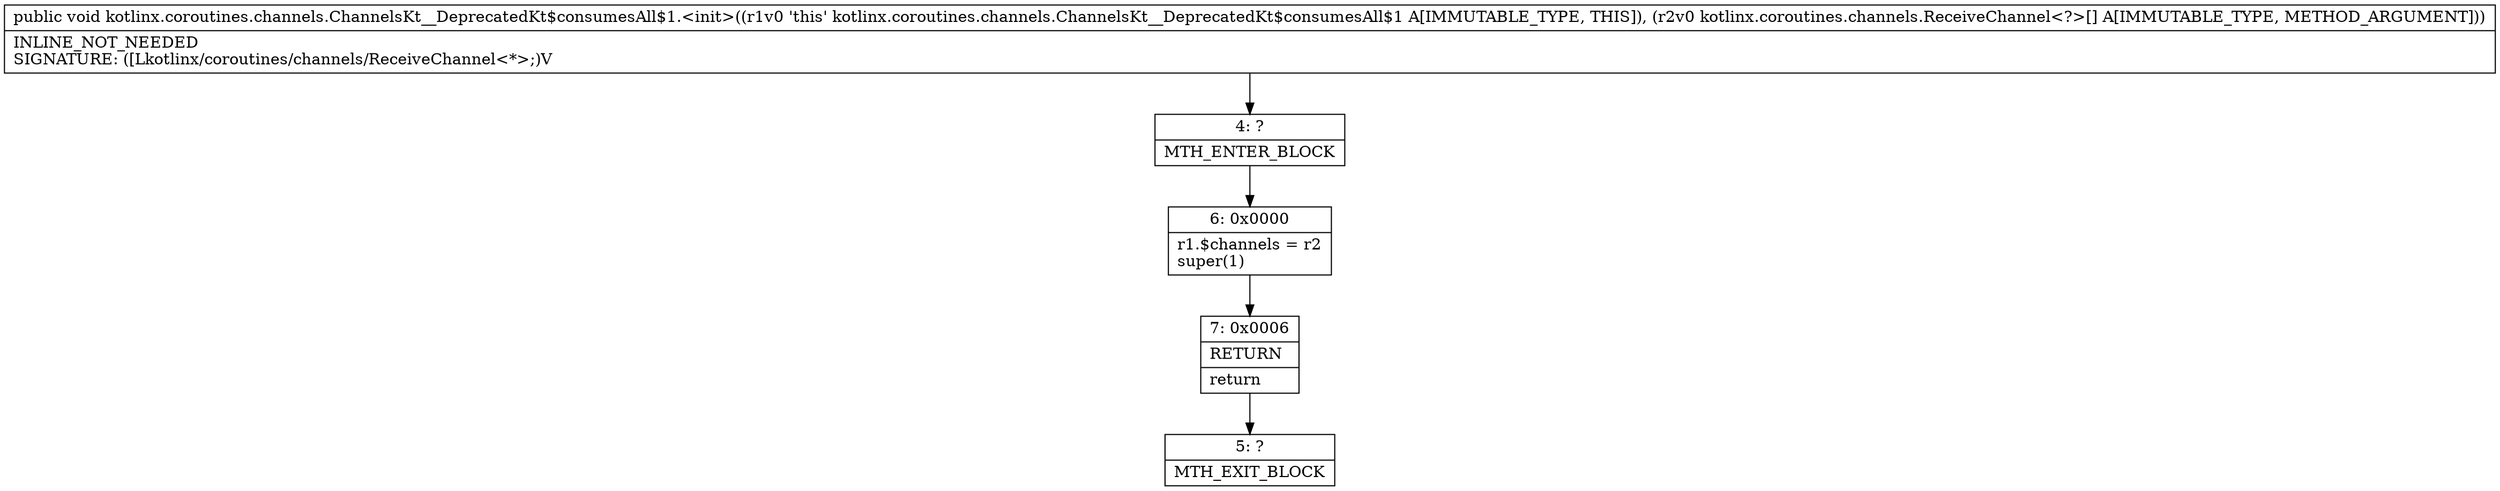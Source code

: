 digraph "CFG forkotlinx.coroutines.channels.ChannelsKt__DeprecatedKt$consumesAll$1.\<init\>([Lkotlinx\/coroutines\/channels\/ReceiveChannel;)V" {
Node_4 [shape=record,label="{4\:\ ?|MTH_ENTER_BLOCK\l}"];
Node_6 [shape=record,label="{6\:\ 0x0000|r1.$channels = r2\lsuper(1)\l}"];
Node_7 [shape=record,label="{7\:\ 0x0006|RETURN\l|return\l}"];
Node_5 [shape=record,label="{5\:\ ?|MTH_EXIT_BLOCK\l}"];
MethodNode[shape=record,label="{public void kotlinx.coroutines.channels.ChannelsKt__DeprecatedKt$consumesAll$1.\<init\>((r1v0 'this' kotlinx.coroutines.channels.ChannelsKt__DeprecatedKt$consumesAll$1 A[IMMUTABLE_TYPE, THIS]), (r2v0 kotlinx.coroutines.channels.ReceiveChannel\<?\>[] A[IMMUTABLE_TYPE, METHOD_ARGUMENT]))  | INLINE_NOT_NEEDED\lSIGNATURE: ([Lkotlinx\/coroutines\/channels\/ReceiveChannel\<*\>;)V\l}"];
MethodNode -> Node_4;Node_4 -> Node_6;
Node_6 -> Node_7;
Node_7 -> Node_5;
}

